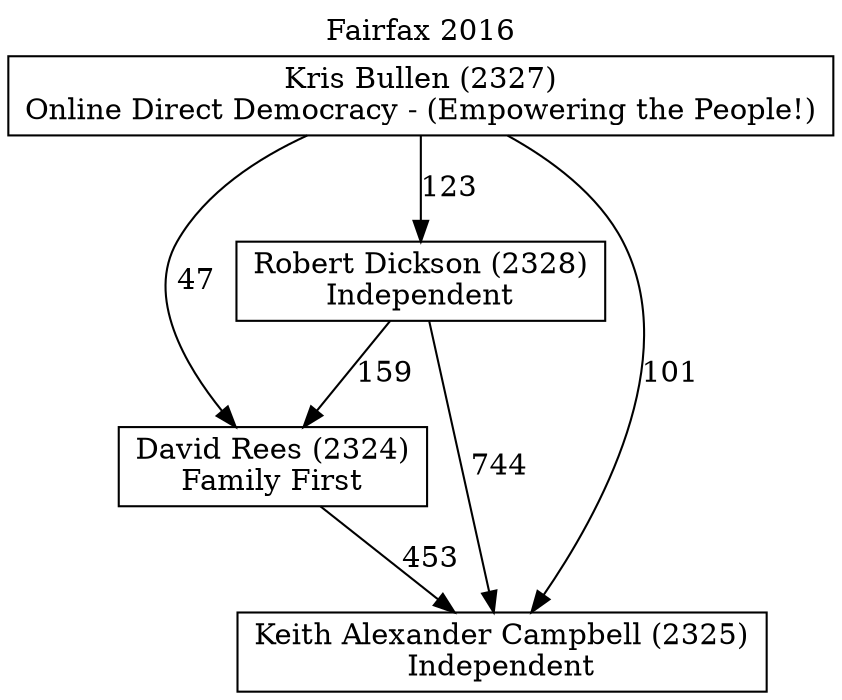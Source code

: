 // House preference flow
digraph "Keith Alexander Campbell (2325)_Fairfax_2016" {
	graph [label="Fairfax 2016" labelloc=t mclimit=10]
	node [shape=box]
	"David Rees (2324)" [label="David Rees (2324)
Family First"]
	"Robert Dickson (2328)" [label="Robert Dickson (2328)
Independent"]
	"Kris Bullen (2327)" [label="Kris Bullen (2327)
Online Direct Democracy - (Empowering the People!)"]
	"Keith Alexander Campbell (2325)" [label="Keith Alexander Campbell (2325)
Independent"]
	"Kris Bullen (2327)" -> "Robert Dickson (2328)" [label=123]
	"David Rees (2324)" -> "Keith Alexander Campbell (2325)" [label=453]
	"Kris Bullen (2327)" -> "David Rees (2324)" [label=47]
	"Robert Dickson (2328)" -> "Keith Alexander Campbell (2325)" [label=744]
	"Robert Dickson (2328)" -> "David Rees (2324)" [label=159]
	"Kris Bullen (2327)" -> "Keith Alexander Campbell (2325)" [label=101]
}

